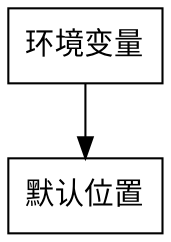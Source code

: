 digraph G {

    node[shape="rect"]


    环境变量 # tempy_templates_dir
    默认位置 # ~/templates_dir
    // 配置文件 # 不是很需要呢,这是简单版本的
    // 多模板文件夹 # 可以有呢,,与默认位置有些相冲,,,现在还是不要了

    环境变量 -> 默认位置



}